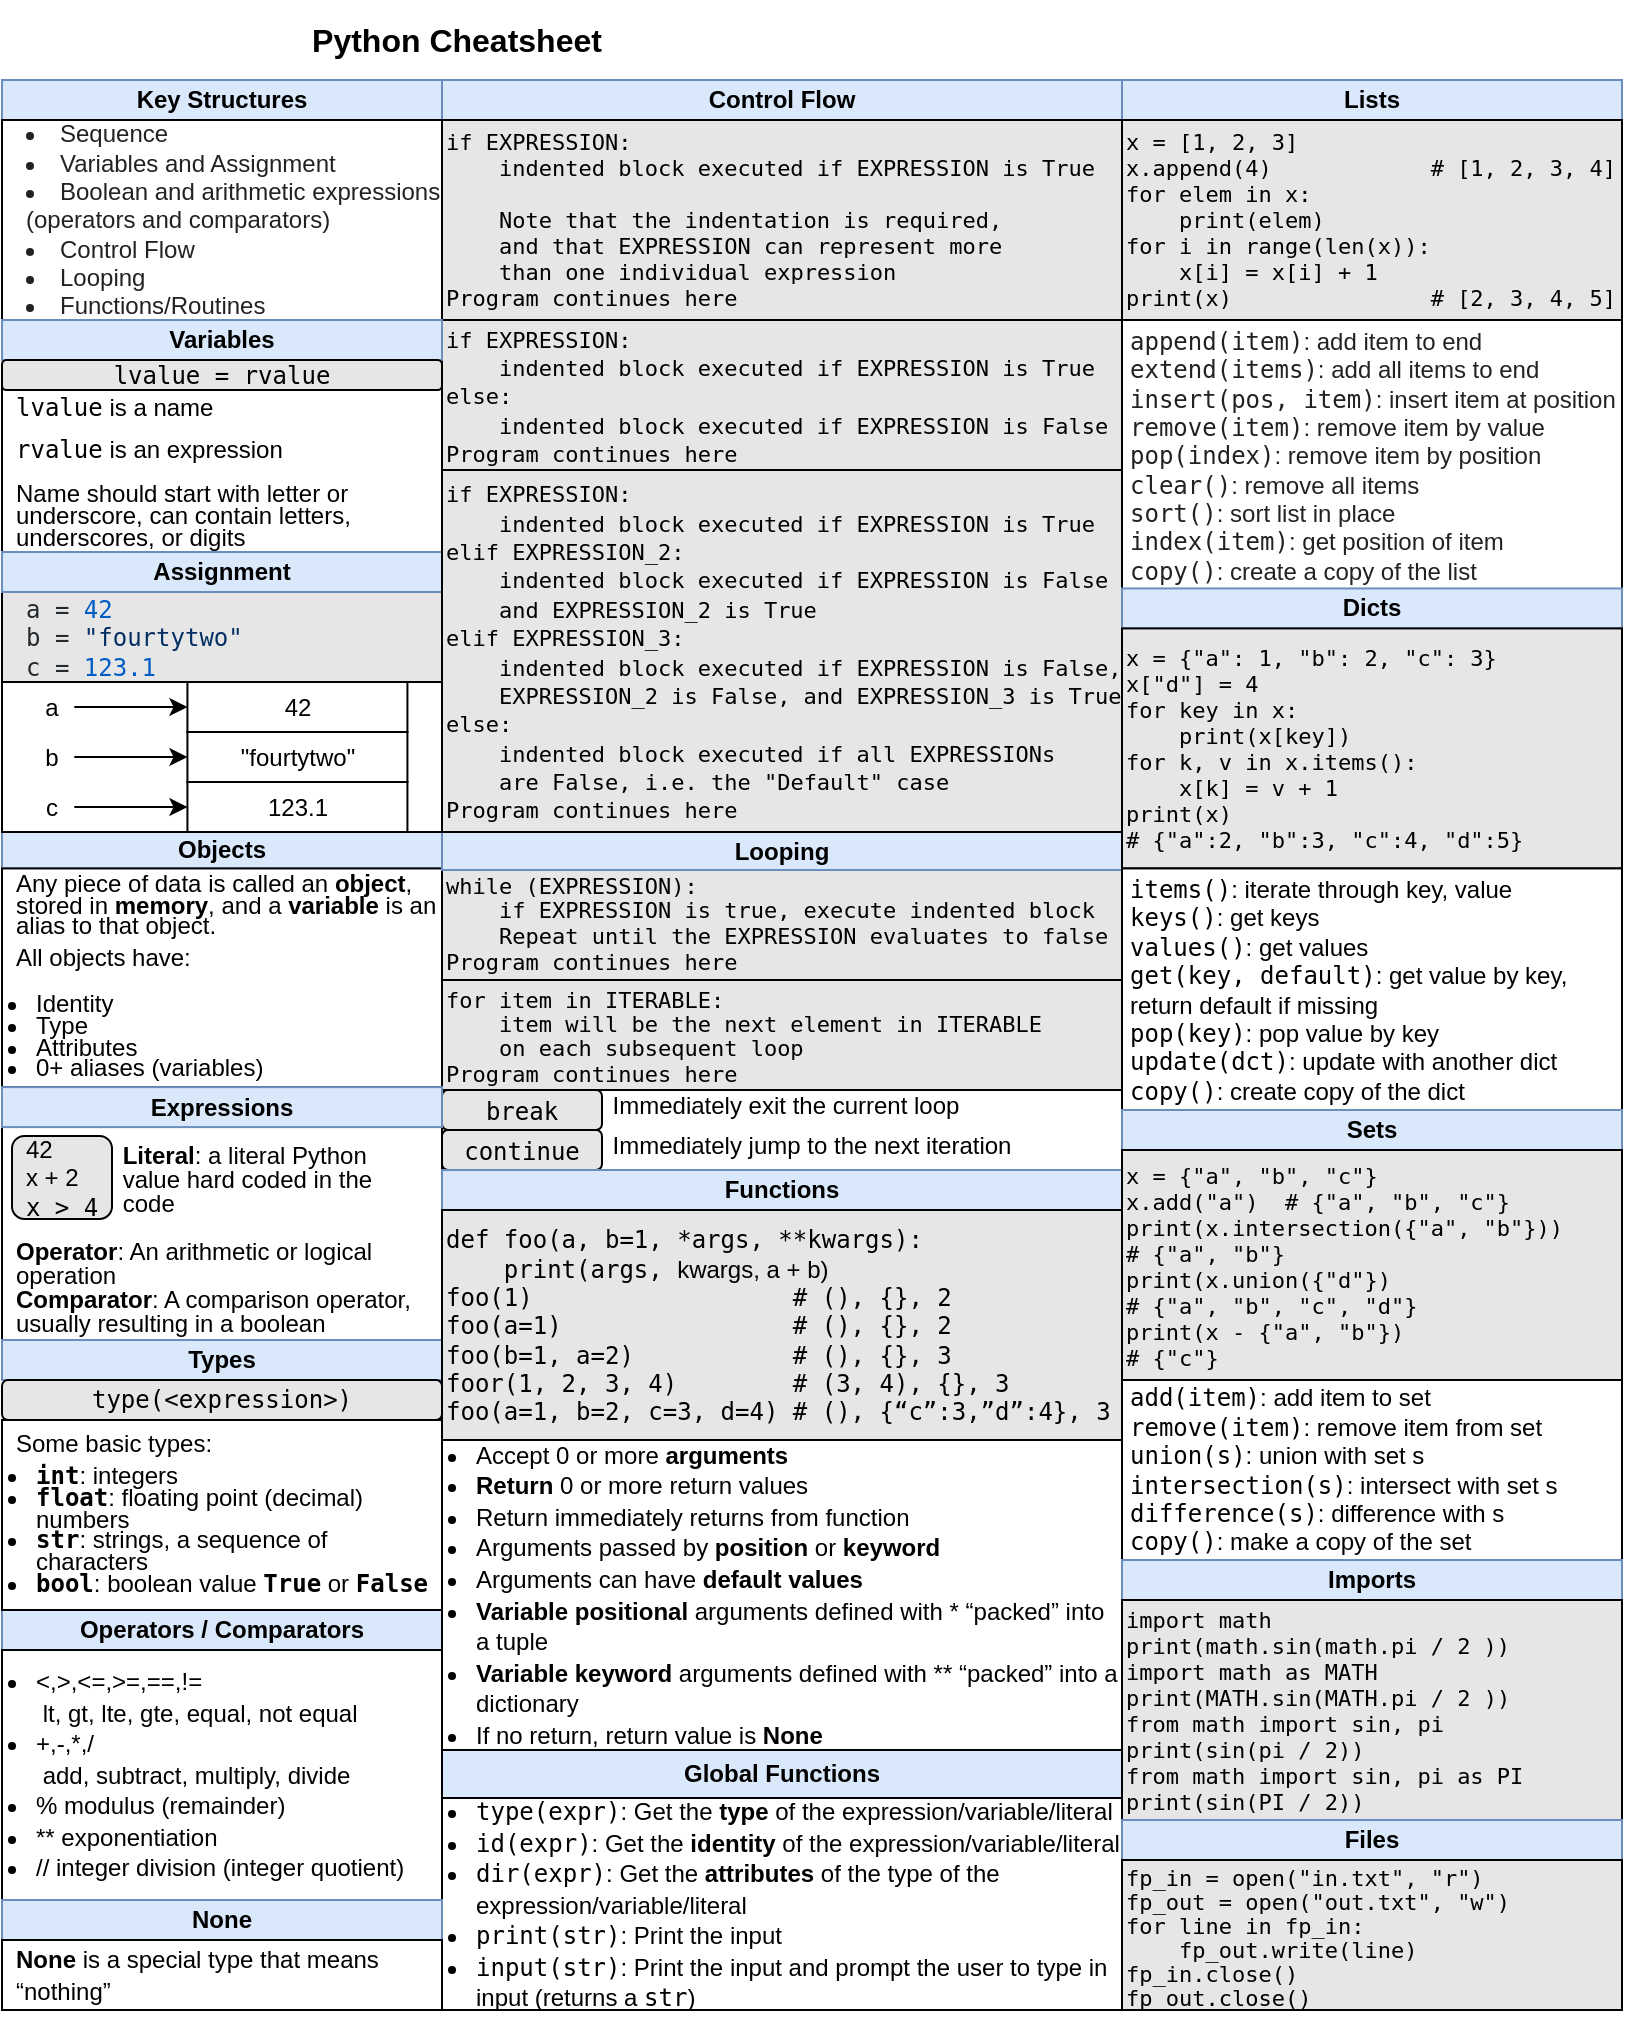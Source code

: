 <mxfile version="26.2.5">
  <diagram name="Page-1" id="VsGQaMHF4NAPsLCbY_zp">
    <mxGraphModel dx="1388" dy="1396" grid="1" gridSize="5" guides="1" tooltips="1" connect="1" arrows="1" fold="1" page="1" pageScale="1" pageWidth="850" pageHeight="1100" background="#FFFFFF" math="0" shadow="0">
      <root>
        <mxCell id="0" />
        <mxCell id="1" parent="0" />
        <mxCell id="xnPjPrGg45b34fDxrZJE-3" value="&lt;blockquote style=&quot;margin: 0px 0px 0px 2px; border: medium; padding: 0px;&quot;&gt;&lt;font color=&quot;#222222&quot;&gt;&lt;span style=&quot;caret-color: rgb(34, 34, 34);&quot;&gt;&lt;font face=&quot;monospace&quot;&gt;append(item)&lt;/font&gt;: add item to end&lt;/span&gt;&lt;/font&gt;&lt;br&gt;&lt;span style=&quot;caret-color: rgb(34, 34, 34); color: rgb(34, 34, 34);&quot;&gt;&lt;font face=&quot;monospace&quot;&gt;extend(items)&lt;/font&gt;: add all items to end&lt;/span&gt;&lt;br&gt;&lt;span style=&quot;caret-color: rgb(34, 34, 34); color: rgb(34, 34, 34);&quot;&gt;&lt;font face=&quot;monospace&quot;&gt;insert(pos, item)&lt;/font&gt;: insert item at position&lt;/span&gt;&lt;br&gt;&lt;/blockquote&gt;&lt;blockquote style=&quot;margin: 0px 0px 0px 2px; border: medium; padding: 0px;&quot;&gt;&lt;span style=&quot;caret-color: rgb(34, 34, 34); color: rgb(34, 34, 34);&quot;&gt;&lt;font face=&quot;monospace&quot;&gt;remove(item)&lt;/font&gt;: remove item by value&lt;/span&gt;&lt;/blockquote&gt;&lt;blockquote style=&quot;margin: 0px 0px 0px 2px; border: medium; padding: 0px;&quot;&gt;&lt;span style=&quot;caret-color: rgb(34, 34, 34); color: rgb(34, 34, 34);&quot;&gt;&lt;font face=&quot;monospace&quot;&gt;pop(index)&lt;/font&gt;: remove item by position&lt;/span&gt;&lt;/blockquote&gt;&lt;blockquote style=&quot;margin: 0px 0px 0px 2px; border: medium; padding: 0px;&quot;&gt;&lt;font color=&quot;#222222&quot;&gt;&lt;span style=&quot;caret-color: rgb(34, 34, 34);&quot;&gt;&lt;font face=&quot;monospace&quot;&gt;clear()&lt;/font&gt;: remove all items&lt;/span&gt;&lt;/font&gt;&lt;/blockquote&gt;&lt;blockquote style=&quot;margin: 0px 0px 0px 2px; border: medium; padding: 0px;&quot;&gt;&lt;font color=&quot;#222222&quot;&gt;&lt;span style=&quot;caret-color: rgb(34, 34, 34);&quot;&gt;&lt;font face=&quot;monospace&quot;&gt;sort()&lt;/font&gt;: sort list in place&lt;/span&gt;&lt;/font&gt;&lt;/blockquote&gt;&lt;blockquote style=&quot;margin: 0px 0px 0px 2px; border: medium; padding: 0px;&quot;&gt;&lt;font color=&quot;#222222&quot;&gt;&lt;span style=&quot;caret-color: rgb(34, 34, 34);&quot;&gt;&lt;font face=&quot;monospace&quot;&gt;index(item)&lt;/font&gt;: get position of item&lt;/span&gt;&lt;/font&gt;&lt;/blockquote&gt;&lt;blockquote style=&quot;margin: 0px 0px 0px 2px; border: medium; padding: 0px;&quot;&gt;&lt;span style=&quot;caret-color: rgb(34, 34, 34); color: rgb(34, 34, 34);&quot;&gt;&lt;font face=&quot;monospace&quot;&gt;copy()&lt;/font&gt;: create a copy of the list&lt;/span&gt;&lt;/blockquote&gt;" style="rounded=0;whiteSpace=wrap;html=1;align=left;" vertex="1" parent="1">
          <mxGeometry x="580" y="175" width="250" height="145" as="geometry" />
        </mxCell>
        <mxCell id="xBWhjtgX0dWzdN7Rrsa9-2" value="&lt;b&gt;&lt;font&gt;Python Cheatsheet&lt;/font&gt;&lt;/b&gt;" style="text;html=1;align=center;verticalAlign=middle;whiteSpace=wrap;rounded=0;fillColor=none;strokeColor=none;fontSize=16;" parent="1" vertex="1">
          <mxGeometry x="20" y="20" width="455" height="40" as="geometry" />
        </mxCell>
        <mxCell id="xBWhjtgX0dWzdN7Rrsa9-36" value="&lt;b&gt;Global Functions&lt;/b&gt;" style="rounded=0;whiteSpace=wrap;html=1;fillColor=#dae8fc;strokeColor=#6c8ebf;" parent="1" vertex="1">
          <mxGeometry x="240" y="895" width="340" height="24" as="geometry" />
        </mxCell>
        <mxCell id="xBWhjtgX0dWzdN7Rrsa9-37" value="&lt;blockquote style=&quot;margin: 10px 0px 0px 5px; border: medium; padding: 0px;&quot;&gt;&lt;div style=&quot;padding-bottom: 0px; margin-top: 0px; padding-left: 0px; padding-right: 0px; line-height: 130%;&quot;&gt;&lt;p&gt;&lt;/p&gt;&lt;ul style=&quot;padding-left: 10px; margin-bottom: 10px; margin-top: 10px;&quot;&gt;&lt;li&gt;&lt;font&gt;&lt;font style=&quot;line-height: 130%;&quot; face=&quot;monospace&quot;&gt;type(expr)&lt;/font&gt;&lt;span style=&quot;line-height: 130%;&quot;&gt;: Get the &lt;b&gt;type&lt;/b&gt; of the expression/variable/literal&lt;/span&gt;&lt;br&gt;&lt;/font&gt;&lt;/li&gt;&lt;li&gt;&lt;font&gt;&lt;span style=&quot;line-height: 130%;&quot;&gt;&lt;font face=&quot;monospace&quot;&gt;id(expr)&lt;/font&gt;: Get the &lt;b&gt;identity&lt;/b&gt; of the expression/variable/literal&lt;/span&gt;&lt;br&gt;&lt;/font&gt;&lt;/li&gt;&lt;li&gt;&lt;font&gt;&lt;span style=&quot;line-height: 130%;&quot;&gt;&lt;font face=&quot;monospace&quot;&gt;dir(expr)&lt;/font&gt;: Get the &lt;b&gt;attributes&lt;/b&gt; of the type of the expression/variable/literal&lt;/span&gt;&lt;br&gt;&lt;/font&gt;&lt;/li&gt;&lt;li&gt;&lt;font&gt;&lt;span style=&quot;line-height: 130%;&quot;&gt;&lt;font face=&quot;monospace&quot;&gt;print(str)&lt;/font&gt;: Print the input&lt;/span&gt;&lt;br&gt;&lt;/font&gt;&lt;/li&gt;&lt;li&gt;&lt;span style=&quot;line-height: 130%;&quot;&gt;&lt;font&gt;&lt;font face=&quot;monospace&quot;&gt;input(str)&lt;/font&gt;: Print the input and prompt the user to type in input (returns a &lt;font face=&quot;monospace&quot;&gt;str&lt;/font&gt;)&lt;/font&gt;&lt;/span&gt;&lt;/li&gt;&lt;/ul&gt;&lt;/div&gt;&lt;/blockquote&gt;" style="rounded=0;whiteSpace=wrap;html=1;align=left;" parent="1" vertex="1">
          <mxGeometry x="240" y="919" width="340" height="106" as="geometry" />
        </mxCell>
        <mxCell id="xBWhjtgX0dWzdN7Rrsa9-41" value="&lt;b&gt;Control Flow&lt;/b&gt;" style="rounded=0;whiteSpace=wrap;html=1;fillColor=#dae8fc;strokeColor=#6c8ebf;" parent="1" vertex="1">
          <mxGeometry x="240" y="60" width="340" height="20" as="geometry" />
        </mxCell>
        <mxCell id="xBWhjtgX0dWzdN7Rrsa9-48" value="&lt;div style=&quot;margin-top: 0px; margin-bottom: 0px; line-height: 100%;&quot;&gt;&lt;pre style=&quot;margin-top: 0px; margin-bottom: 0px;&quot;&gt;&lt;font style=&quot;font-size: 11px;&quot; face=&quot;monospace&quot;&gt;&lt;font&gt;if EXPRESSION:&lt;br&gt;&lt;/font&gt;&lt;font&gt;    indented block executed if EXPRESSION is &lt;/font&gt;&lt;/font&gt;&lt;span style=&quot;font-size: 11px; white-space: normal;&quot;&gt;True&lt;/span&gt;&lt;/pre&gt;&lt;pre style=&quot;margin-top: 0px; margin-bottom: 0px;&quot;&gt;&lt;span style=&quot;white-space: normal;&quot;&gt;&lt;font style=&quot;font-size: 11px;&quot;&gt;&lt;br&gt;&lt;/font&gt;&lt;/span&gt;&lt;/pre&gt;&lt;pre style=&quot;margin-bottom: 0px; margin-top: 0px;&quot;&gt;&lt;font face=&quot;monospace&quot;&gt;&lt;font style=&quot;font-size: 11px;&quot;&gt;    Note that the indentation is required,&lt;/font&gt;&lt;/font&gt;&lt;/pre&gt;&lt;pre style=&quot;margin-bottom: 0px; margin-top: 0px;&quot;&gt;&lt;font style=&quot;font-size: 11px;&quot; face=&quot;monospace&quot;&gt;&lt;font&gt;    and that &lt;/font&gt;&lt;font&gt;EXPRESSION can &lt;/font&gt;&lt;font style=&quot;white-space: normal;&quot;&gt;represent &lt;/font&gt;&lt;span style=&quot;white-space: normal;&quot;&gt;more&amp;nbsp;&lt;/span&gt;&lt;/font&gt;&lt;/pre&gt;&lt;pre style=&quot;margin-bottom: 0px; margin-top: 0px;&quot;&gt;&lt;font style=&quot;font-size: 11px;&quot;&gt;&lt;font face=&quot;monospace&quot;&gt;&lt;span style=&quot;white-space: normal;&quot;&gt;&amp;nbsp; &amp;nbsp; than&amp;nbsp;&lt;/span&gt;&lt;/font&gt;&lt;span style=&quot;white-space: normal;&quot;&gt;one individual expression&lt;/span&gt;&lt;/font&gt;&lt;/pre&gt;&lt;pre style=&quot;margin-bottom: 0px; margin-top: 0px;&quot;&gt;&lt;font face=&quot;monospace&quot;&gt;&lt;font style=&quot;font-size: 11px;&quot;&gt;Program continues here&lt;/font&gt;&lt;/font&gt;&lt;/pre&gt;&lt;/div&gt;" style="rounded=0;whiteSpace=wrap;html=1;align=left;fillColor=#E6E6E6;fontFamily=monospace;" parent="1" vertex="1">
          <mxGeometry x="240" y="80" width="340" height="100" as="geometry" />
        </mxCell>
        <mxCell id="xBWhjtgX0dWzdN7Rrsa9-49" value="&lt;pre style=&quot;margin-top: 0px; margin-bottom: 0px;&quot;&gt;&lt;font style=&quot;font-size: 11px;&quot; face=&quot;monospace&quot;&gt;if EXPRESSION:&lt;br&gt;&lt;/font&gt;&lt;pre style=&quot;margin-top: 0px; margin-bottom: 0px;&quot;&gt;&lt;font style=&quot;font-size: 11px;&quot; face=&quot;monospace&quot;&gt;&lt;font&gt;    indented block executed if EXPRESSION &lt;/font&gt;&lt;span style=&quot;white-space: normal;&quot;&gt;is True&lt;/span&gt;&lt;/font&gt;&lt;/pre&gt;&lt;pre style=&quot;margin-top: 0px; margin-bottom: 0px;&quot;&gt;&lt;font style=&quot;font-size: 11px;&quot; face=&quot;monospace&quot;&gt;&lt;font&gt;else:&lt;br&gt;    indented block executed if EXPRESSION &lt;/font&gt;&lt;span style=&quot;white-space: normal;&quot;&gt;is False&lt;/span&gt;&lt;/font&gt;&lt;/pre&gt;&lt;pre style=&quot;margin-top: 0px; margin-bottom: 0px;&quot;&gt;&lt;font style=&quot;font-size: 11px;&quot; face=&quot;monospace&quot;&gt;Program continues here&lt;/font&gt;&lt;/pre&gt;&lt;/pre&gt;" style="rounded=0;whiteSpace=wrap;html=1;align=left;fillColor=#E6E6E6;" parent="1" vertex="1">
          <mxGeometry x="240" y="180" width="340" height="75" as="geometry" />
        </mxCell>
        <mxCell id="xBWhjtgX0dWzdN7Rrsa9-53" value="&lt;div style=&quot;line-height: 18px; white-space: pre;&quot;&gt;&lt;pre style=&quot;margin-bottom: 0px; margin-top: 0px; line-height: 100%;&quot;&gt;&lt;font face=&quot;monospace&quot; style=&quot;line-height: 100%; font-size: 11px;&quot;&gt;while (EXPRESSION):&lt;br&gt;&lt;/font&gt;&lt;pre style=&quot;margin-top: 0px; margin-bottom: 0px;&quot;&gt;&lt;font face=&quot;monospace&quot;&gt;&lt;font&gt;&lt;font style=&quot;line-height: 100%; font-size: 11px;&quot;&gt;    if EXPRESSION is true, execute &lt;/font&gt;&lt;/font&gt;&lt;span style=&quot;font-size: 11px;&quot;&gt;indented block&lt;/span&gt;&lt;/font&gt;&lt;/pre&gt;&lt;pre style=&quot;margin-top: 0px; margin-bottom: 0px;&quot;&gt;&lt;font face=&quot;monospace&quot; style=&quot;font-size: 11px;&quot;&gt;&lt;font style=&quot;line-height: 100%;&quot;&gt;    Repeat until the EXPRESSION &lt;/font&gt;&lt;font style=&quot;line-height: 100%;&quot;&gt;evaluates to false&lt;/font&gt;&lt;font style=&quot;line-height: 100%;&quot;&gt;&lt;br&gt;&lt;/font&gt;&lt;font style=&quot;line-height: 100%;&quot;&gt;Program continues here&lt;/font&gt;&lt;/font&gt;&lt;/pre&gt;&lt;/pre&gt;&lt;/div&gt;" style="rounded=0;whiteSpace=wrap;html=1;fillColor=#E6E6E6;align=left;" parent="1" vertex="1">
          <mxGeometry x="240" y="454.22" width="340" height="55.78" as="geometry" />
        </mxCell>
        <mxCell id="xBWhjtgX0dWzdN7Rrsa9-54" value="&lt;div style=&quot;line-height: 18px; white-space: pre;&quot;&gt;&lt;pre style=&quot;margin-bottom: 0px; margin-top: 0px; line-height: 100%;&quot;&gt;&lt;font face=&quot;monospace&quot; style=&quot;line-height: 100%; font-size: 11px;&quot;&gt;for item in ITERABLE:&lt;br&gt;&lt;/font&gt;&lt;pre style=&quot;margin-top: 0px; margin-bottom: 0px;&quot;&gt;&lt;font face=&quot;monospace&quot; style=&quot;line-height: 100%; font-size: 11px;&quot;&gt;    item will be the next element in ITERABLE&lt;/font&gt;&lt;/pre&gt;&lt;pre style=&quot;margin-top: 0px; margin-bottom: 0px;&quot;&gt;&lt;font face=&quot;monospace&quot; style=&quot;font-size: 11px;&quot;&gt;&lt;font style=&quot;line-height: 100%;&quot;&gt;    on each s&lt;/font&gt;ubsequent loop&lt;/font&gt;&lt;/pre&gt;&lt;pre style=&quot;margin-top: 0px; margin-bottom: 0px;&quot;&gt;&lt;font face=&quot;monospace&quot; style=&quot;line-height: 100%; font-size: 11px;&quot;&gt;Program continues here&lt;/font&gt;&lt;/pre&gt;&lt;/pre&gt;&lt;/div&gt;" style="rounded=0;whiteSpace=wrap;html=1;fillColor=#E6E6E6;align=left;" parent="1" vertex="1">
          <mxGeometry x="240" y="510" width="340" height="55" as="geometry" />
        </mxCell>
        <mxCell id="xBWhjtgX0dWzdN7Rrsa9-56" value="&lt;div style=&quot;text-align: left; padding-top: 10px; margin-bottom: 5px;&quot;&gt;&lt;font&gt;&amp;nbsp; &amp;nbsp; &amp;nbsp; &amp;nbsp; &amp;nbsp;Immediately exit the current loop&lt;/font&gt;&lt;/div&gt;&lt;div style=&quot;text-align: left;&quot;&gt;&lt;font&gt;&amp;nbsp; &amp;nbsp; &amp;nbsp; &amp;nbsp; &amp;nbsp;Immediately jump to the next iteration&lt;br&gt;&lt;/font&gt;&lt;/div&gt;&lt;div style=&quot;text-align: left;&quot;&gt;&lt;span style=&quot;font-size: 11px;&quot;&gt;&lt;br&gt;&lt;/span&gt;&lt;/div&gt;" style="rounded=0;whiteSpace=wrap;html=1;" parent="1" vertex="1">
          <mxGeometry x="240" y="565" width="340" height="40" as="geometry" />
        </mxCell>
        <mxCell id="xBWhjtgX0dWzdN7Rrsa9-55" value="&lt;div style=&quot;text-align: start; font-family: OperatorMonoLig-Book, Menlo, Monaco, &amp;quot;Courier New&amp;quot;, monospace; line-height: 18px; white-space: pre;&quot;&gt;&lt;pre style=&quot;margin-bottom: 0px; margin-top: 0px; line-height: 100%;&quot;&gt;&lt;font&gt;break&lt;/font&gt;&lt;/pre&gt;&lt;/div&gt;" style="rounded=1;whiteSpace=wrap;html=1;fillColor=#E6E6E6;" parent="1" vertex="1">
          <mxGeometry x="240" y="565" width="80" height="20" as="geometry" />
        </mxCell>
        <mxCell id="xBWhjtgX0dWzdN7Rrsa9-57" value="&lt;div style=&quot;text-align: start; font-family: OperatorMonoLig-Book, Menlo, Monaco, &amp;quot;Courier New&amp;quot;, monospace; line-height: 18px; white-space: pre;&quot;&gt;&lt;pre style=&quot;margin-bottom: 0px; margin-top: 0px; line-height: 100%;&quot;&gt;&lt;font&gt;continue&lt;/font&gt;&lt;/pre&gt;&lt;/div&gt;" style="rounded=1;whiteSpace=wrap;html=1;fillColor=#E6E6E6;" parent="1" vertex="1">
          <mxGeometry x="240" y="585" width="80" height="20" as="geometry" />
        </mxCell>
        <mxCell id="xBWhjtgX0dWzdN7Rrsa9-58" value="&lt;b&gt;Operators / Comparators&lt;/b&gt;" style="rounded=0;whiteSpace=wrap;html=1;fillColor=#dae8fc;strokeColor=#6c8ebf;" parent="1" vertex="1">
          <mxGeometry x="20" y="825" width="220" height="20" as="geometry" />
        </mxCell>
        <mxCell id="xBWhjtgX0dWzdN7Rrsa9-59" value="&lt;blockquote style=&quot;margin: 10px 0px 0px 5px; border: medium; padding: 0px;&quot;&gt;&lt;div style=&quot;padding-bottom: 0px; margin-top: 0px; padding-left: 0px; padding-right: 0px; line-height: 130%;&quot;&gt;&lt;p&gt;&lt;/p&gt;&lt;p&gt;&lt;/p&gt;&lt;p&gt;&lt;/p&gt;&lt;p&gt;&lt;/p&gt;&lt;ul style=&quot;padding-left: 10px;&quot;&gt;&lt;li&gt;&lt;font face=&quot;Helvetica&quot;&gt;&amp;lt;,&amp;gt;,&amp;lt;=,&amp;gt;=,==,!= &amp;nbsp; &amp;nbsp; &amp;nbsp; &amp;nbsp; &amp;nbsp; &amp;nbsp; &amp;nbsp; &amp;nbsp; &amp;nbsp; &amp;nbsp; &amp;nbsp; &amp;nbsp; &amp;nbsp; &amp;nbsp; &amp;nbsp; &amp;nbsp; &amp;nbsp;lt, gt, lte, gte, equal, not equal&lt;/font&gt;&lt;/li&gt;&lt;li&gt;&lt;font face=&quot;Helvetica&quot;&gt;+,-,*,/ &amp;nbsp; &amp;nbsp; &amp;nbsp; &amp;nbsp; &amp;nbsp; &amp;nbsp; &amp;nbsp; &amp;nbsp; &amp;nbsp; &amp;nbsp; &amp;nbsp; &amp;nbsp; &amp;nbsp; &amp;nbsp; &amp;nbsp; &amp;nbsp; &amp;nbsp; &amp;nbsp; &amp;nbsp; &amp;nbsp; &amp;nbsp; &amp;nbsp; &amp;nbsp;add, subtract, multiply, divide&lt;/font&gt;&lt;/li&gt;&lt;li&gt;&lt;font face=&quot;Helvetica&quot;&gt;% modulus (remainder)&lt;/font&gt;&lt;/li&gt;&lt;li&gt;&lt;font face=&quot;Helvetica&quot;&gt;** exponentiation&lt;/font&gt;&lt;/li&gt;&lt;li&gt;&lt;font face=&quot;Helvetica&quot;&gt;// integer division (integer quotient)&lt;/font&gt;&lt;/li&gt;&lt;/ul&gt;&lt;p&gt;&lt;/p&gt;&lt;p&gt;&lt;/p&gt;&lt;p&gt;&lt;/p&gt;&lt;/div&gt;&lt;/blockquote&gt;" style="rounded=0;whiteSpace=wrap;html=1;align=left;" parent="1" vertex="1">
          <mxGeometry x="20" y="845" width="220" height="125" as="geometry" />
        </mxCell>
        <mxCell id="xBWhjtgX0dWzdN7Rrsa9-5" value="Key Structures" style="rounded=0;whiteSpace=wrap;html=1;fillColor=#dae8fc;strokeColor=#6c8ebf;fontStyle=1" parent="1" vertex="1">
          <mxGeometry x="20" y="60" width="220" height="20" as="geometry" />
        </mxCell>
        <mxCell id="xBWhjtgX0dWzdN7Rrsa9-6" value="&lt;blockquote style=&quot;margin: 0px 0px 0px 10px; border: medium; padding: 0px;&quot;&gt;&lt;li style=&quot;caret-color: rgb(34, 34, 34); color: rgb(34, 34, 34);&quot;&gt;&lt;font face=&quot;Helvetica&quot;&gt;Sequence&lt;/font&gt;&lt;/li&gt;&lt;li style=&quot;caret-color: rgb(34, 34, 34); color: rgb(34, 34, 34);&quot;&gt;&lt;font face=&quot;Helvetica&quot;&gt;Variables and Assignment&lt;/font&gt;&lt;/li&gt;&lt;li style=&quot;caret-color: rgb(34, 34, 34); color: rgb(34, 34, 34);&quot;&gt;&lt;font face=&quot;Helvetica&quot;&gt;Boolean and arithmetic expressions (operators and comparators)&lt;/font&gt;&lt;/li&gt;&lt;li style=&quot;caret-color: rgb(34, 34, 34); color: rgb(34, 34, 34);&quot;&gt;&lt;font face=&quot;Helvetica&quot;&gt;Control Flow&lt;/font&gt;&lt;/li&gt;&lt;li style=&quot;caret-color: rgb(34, 34, 34); color: rgb(34, 34, 34);&quot;&gt;&lt;font face=&quot;Helvetica&quot;&gt;Looping&lt;/font&gt;&lt;/li&gt;&lt;li style=&quot;caret-color: rgb(34, 34, 34); color: rgb(34, 34, 34);&quot;&gt;&lt;font face=&quot;Helvetica&quot;&gt;Functions/Routines&lt;/font&gt;&lt;/li&gt;&lt;/blockquote&gt;" style="rounded=0;whiteSpace=wrap;html=1;align=left;" parent="1" vertex="1">
          <mxGeometry x="20" y="80" width="220" height="100" as="geometry" />
        </mxCell>
        <mxCell id="xBWhjtgX0dWzdN7Rrsa9-7" value="Variables" style="rounded=0;whiteSpace=wrap;html=1;fillColor=#dae8fc;strokeColor=#6c8ebf;fontStyle=1" parent="1" vertex="1">
          <mxGeometry x="20" y="180" width="220" height="20" as="geometry" />
        </mxCell>
        <mxCell id="xBWhjtgX0dWzdN7Rrsa9-8" value="&lt;blockquote style=&quot;margin: 10px 0px 0px 5px; border: medium; padding: 0px;&quot;&gt;&lt;div style=&quot;padding-bottom: 0px; margin-top: 0px; padding-left: 0px; padding-right: 0px; line-height: 90%;&quot;&gt;&lt;pre style=&quot;margin-top: 0px; margin-bottom: 0px;&quot;&gt;&lt;font&gt;&lt;span style=&quot;font-family: Helvetica; white-space: normal;&quot;&gt;&lt;font face=&quot;monospace&quot;&gt;lvalue&lt;/font&gt;&lt;/span&gt;&lt;font style=&quot;white-space: normal;&quot; face=&quot;Helvetica&quot;&gt; is a name&lt;/font&gt;&lt;br&gt;&lt;/font&gt;&lt;/pre&gt;&lt;/div&gt;&lt;div style=&quot;padding-bottom: 0px; margin-top: 0px; padding-left: 0px; padding-right: 0px; line-height: 90%;&quot;&gt;&lt;pre style=&quot;margin-top: 0px; margin-bottom: 0px;&quot;&gt;&lt;font face=&quot;monospace&quot; style=&quot;white-space: normal;&quot;&gt;&lt;br&gt;&lt;/font&gt;&lt;/pre&gt;&lt;/div&gt;&lt;div style=&quot;padding-bottom: 0px; margin-top: 0px; padding-left: 0px; padding-right: 0px; line-height: 90%;&quot;&gt;&lt;pre style=&quot;margin-top: 0px; margin-bottom: 0px;&quot;&gt;&lt;font&gt;&lt;font face=&quot;monospace&quot; style=&quot;white-space: normal;&quot;&gt;rvalue&lt;/font&gt;&lt;font style=&quot;white-space: normal;&quot; face=&quot;Helvetica&quot;&gt; is an expression&lt;/font&gt;&lt;/font&gt;&lt;/pre&gt;&lt;/div&gt;&lt;div style=&quot;padding-bottom: 0px; margin-top: 0px; padding-left: 0px; padding-right: 0px; line-height: 90%;&quot;&gt;&lt;pre style=&quot;margin-top: 0px; margin-bottom: 0px;&quot;&gt;&lt;font face=&quot;Helvetica&quot;&gt;&lt;span style=&quot;white-space: normal;&quot;&gt;&lt;br&gt;&lt;/span&gt;&lt;/font&gt;&lt;/pre&gt;&lt;/div&gt;&lt;div style=&quot;padding-bottom: 0px; margin-top: 0px; padding-left: 0px; padding-right: 0px; line-height: 90%;&quot;&gt;&lt;pre style=&quot;margin-top: 0px; margin-bottom: 0px;&quot;&gt;&lt;font face=&quot;Helvetica&quot;&gt;&lt;span style=&quot;white-space: normal;&quot;&gt;Name should start with letter or underscore, can contain letters, underscores, or digits&lt;/span&gt;&lt;/font&gt;&lt;/pre&gt;&lt;/div&gt;&lt;/blockquote&gt;" style="rounded=0;whiteSpace=wrap;html=1;align=left;" parent="1" vertex="1">
          <mxGeometry x="20" y="206" width="220" height="90" as="geometry" />
        </mxCell>
        <mxCell id="xBWhjtgX0dWzdN7Rrsa9-9" value="&lt;pre style=&quot;text-align: left; margin-top: 0px; margin-bottom: 0px;&quot;&gt;&lt;span&gt;lvalue = rvalue&lt;/span&gt;&lt;/pre&gt;" style="rounded=1;whiteSpace=wrap;html=1;fillColor=#E6E6E6;" parent="1" vertex="1">
          <mxGeometry x="20" y="200" width="220" height="15" as="geometry" />
        </mxCell>
        <mxCell id="xBWhjtgX0dWzdN7Rrsa9-11" value="&lt;blockquote style=&quot;margin: 0px 0px 0px 10px; border: medium; padding: 0px;&quot;&gt;&lt;font&gt;&lt;font face=&quot;monospace&quot;&gt;&lt;span style=&quot;caret-color: rgb(36, 41, 46); color: rgb(36, 41, 46); white-space: pre;&quot;&gt;a = &lt;/span&gt;&lt;span style=&quot;color: rgb(0, 92, 197); white-space: pre;&quot; class=&quot;hljs-number&quot;&gt;42&lt;br&gt;&lt;/span&gt;&lt;/font&gt;&lt;font face=&quot;monospace&quot;&gt;&lt;span style=&quot;caret-color: rgb(36, 41, 46); color: rgb(36, 41, 46); white-space: pre;&quot;&gt;b = &lt;/span&gt;&lt;span style=&quot;color: rgb(3, 47, 98); white-space: pre;&quot; class=&quot;hljs-string&quot;&gt;&quot;fourtytwo&quot;&lt;br&gt;&lt;/span&gt;&lt;/font&gt;&lt;font face=&quot;monospace&quot;&gt;&lt;span style=&quot;caret-color: rgb(36, 41, 46); color: rgb(36, 41, 46); white-space: pre;&quot;&gt;c = &lt;/span&gt;&lt;span style=&quot;color: rgb(0, 92, 197); white-space: pre;&quot; class=&quot;hljs-number&quot;&gt;123.1&lt;/span&gt;&lt;/font&gt;&lt;/font&gt;&lt;/blockquote&gt;" style="rounded=0;whiteSpace=wrap;html=1;align=left;fillColor=#E6E6E6;" parent="1" vertex="1">
          <mxGeometry x="20" y="316" width="220" height="45" as="geometry" />
        </mxCell>
        <mxCell id="xBWhjtgX0dWzdN7Rrsa9-31" value="&lt;b&gt;Objects&lt;/b&gt;" style="rounded=0;whiteSpace=wrap;html=1;fillColor=#dae8fc;strokeColor=#6c8ebf;" parent="1" vertex="1">
          <mxGeometry x="20" y="436" width="220" height="18.22" as="geometry" />
        </mxCell>
        <mxCell id="xBWhjtgX0dWzdN7Rrsa9-32" value="&lt;blockquote style=&quot;margin: 10px 0px 0px 5px; border: medium; padding: 0px;&quot;&gt;&lt;div style=&quot;padding-bottom: 0px; margin-top: 0px; padding-left: 0px; padding-right: 0px; line-height: 90%;&quot;&gt;&lt;p style=&quot;margin-bottom: 5px; margin-top: 5px;&quot;&gt;&lt;font&gt;Any piece of data is called an &lt;b&gt;object&lt;/b&gt;, stored in &lt;b&gt;memory&lt;/b&gt;, and a &lt;b&gt;variable&lt;/b&gt; is an alias to that object.&lt;/font&gt;&lt;/p&gt;&lt;p style=&quot;margin-bottom: 5px; margin-top: 5px;&quot;&gt;&lt;font&gt;All objects have:&lt;/font&gt;&lt;/p&gt;&lt;p&gt;&lt;/p&gt;&lt;ul style=&quot;padding-left: 10px; margin-top: 5px; margin-bottom: 5px;&quot;&gt;&lt;li&gt;&lt;font&gt;Identity&lt;br&gt;&lt;/font&gt;&lt;/li&gt;&lt;li&gt;&lt;font&gt;Type&lt;/font&gt;&lt;/li&gt;&lt;li&gt;&lt;font&gt;Attributes&lt;/font&gt;&lt;/li&gt;&lt;li&gt;&lt;font&gt;0+ aliases (variables)&lt;/font&gt;&lt;/li&gt;&lt;/ul&gt;&lt;p&gt;&lt;/p&gt;&lt;/div&gt;&lt;/blockquote&gt;" style="rounded=0;whiteSpace=wrap;html=1;align=left;" parent="1" vertex="1">
          <mxGeometry x="20" y="454.22" width="220" height="109.33" as="geometry" />
        </mxCell>
        <mxCell id="xBWhjtgX0dWzdN7Rrsa9-39" value="&lt;blockquote style=&quot;margin: 10px 0px 0px 5px; border: medium; padding: 0px;&quot;&gt;&lt;div style=&quot;padding-bottom: 0px; margin-top: 0px; padding-left: 0px; padding-right: 0px; line-height: 100%; margin-bottom: 0px;&quot;&gt;&lt;p style=&quot;margin-top: 0px; margin-bottom: 0px;&quot;&gt;&lt;font&gt;&lt;font&gt;&lt;b&gt;&amp;nbsp; &amp;nbsp; &amp;nbsp; &amp;nbsp; &amp;nbsp; &amp;nbsp; &amp;nbsp; &amp;nbsp; Literal&lt;/b&gt;: a literal &lt;/font&gt;Python&lt;/font&gt;&lt;/p&gt;&lt;p style=&quot;margin-top: 0px; margin-bottom: 0px;&quot;&gt;&lt;font&gt;&amp;nbsp; &amp;nbsp; &amp;nbsp; &amp;nbsp; &amp;nbsp; &amp;nbsp; &amp;nbsp; &amp;nbsp; value h&lt;/font&gt;ard coded in the &amp;nbsp; &amp;nbsp; &amp;nbsp;&lt;/p&gt;&lt;p style=&quot;margin-top: 0px; margin-bottom: 0px;&quot;&gt;&amp;nbsp; &amp;nbsp; &amp;nbsp; &amp;nbsp; &amp;nbsp; &amp;nbsp; &amp;nbsp; &amp;nbsp; code&lt;/p&gt;&lt;p style=&quot;margin-top: 0px; margin-bottom: 0px;&quot;&gt;&lt;br&gt;&lt;/p&gt;&lt;p style=&quot;margin-top: 0px; margin-bottom: 0px;&quot;&gt;&lt;font&gt;&lt;b&gt;Operator&lt;/b&gt;: An arithmetic or logical operation&lt;/font&gt;&lt;/p&gt;&lt;p style=&quot;margin-top: 0px; margin-bottom: 0px;&quot;&gt;&lt;font&gt;&lt;b&gt;Comparator&lt;/b&gt;: A comparison operator, usually resulting in a boolean&lt;/font&gt;&lt;/p&gt;&lt;/div&gt;&lt;/blockquote&gt;" style="rounded=0;whiteSpace=wrap;html=1;align=left;" parent="1" vertex="1">
          <mxGeometry x="20" y="578" width="220" height="112" as="geometry" />
        </mxCell>
        <mxCell id="xBWhjtgX0dWzdN7Rrsa9-40" value="&lt;pre style=&quot;text-align: left; margin-top: 0px; margin-bottom: 0px;&quot;&gt;&lt;font face=&quot;Helvetica&quot; style=&quot;white-space: normal; font-size: 12px;&quot;&gt;42&lt;/font&gt;&lt;/pre&gt;&lt;pre style=&quot;text-align: left; margin-top: 0px; margin-bottom: 0px;&quot;&gt;&lt;font style=&quot;font-size: 12px;&quot;&gt;&lt;span style=&quot;font-family: Helvetica; white-space: normal;&quot;&gt;x + 2&lt;/span&gt;&lt;br&gt;&lt;/font&gt;&lt;/pre&gt;&lt;pre style=&quot;text-align: left; margin-top: 0px; margin-bottom: 0px;&quot;&gt;&lt;font style=&quot;font-size: 12px;&quot;&gt;x &amp;gt; 4&lt;/font&gt;&lt;/pre&gt;" style="rounded=1;whiteSpace=wrap;html=1;fillColor=#E6E6E6;fontSize=8;" parent="1" vertex="1">
          <mxGeometry x="25" y="588" width="50" height="41.44" as="geometry" />
        </mxCell>
        <mxCell id="xBWhjtgX0dWzdN7Rrsa9-33" value="&lt;b&gt;Types&lt;/b&gt;" style="rounded=0;whiteSpace=wrap;html=1;fillColor=#dae8fc;strokeColor=#6c8ebf;" parent="1" vertex="1">
          <mxGeometry x="20" y="690" width="220" height="20" as="geometry" />
        </mxCell>
        <mxCell id="xBWhjtgX0dWzdN7Rrsa9-34" value="&lt;blockquote style=&quot;margin: 10px 0px 0px 5px; border: medium; padding: 0px;&quot;&gt;&lt;div style=&quot;padding-bottom: 0px; margin-top: 0px; padding-left: 0px; padding-right: 0px; line-height: 90%; margin-bottom: 0px;&quot;&gt;&lt;p style=&quot;margin-top: 0px; margin-bottom: 0px;&quot;&gt;Some basic types:&lt;br&gt;&lt;/p&gt;&lt;p style=&quot;margin-top: 0px; margin-bottom: 0px;&quot;&gt;&lt;/p&gt;&lt;ul style=&quot;padding-left: 10px; margin-top: 5px; margin-bottom: 5px;&quot;&gt;&lt;li&gt;&lt;font&gt;&lt;font face=&quot;monospace&quot;&gt;&lt;b&gt;int&lt;/b&gt;&lt;/font&gt;: integers&lt;br&gt;&lt;/font&gt;&lt;/li&gt;&lt;li&gt;&lt;font&gt;&lt;font face=&quot;monospace&quot;&gt;&lt;b&gt;float&lt;/b&gt;&lt;/font&gt;: floating point (decimal) numbers&lt;br&gt;&lt;/font&gt;&lt;/li&gt;&lt;li&gt;&lt;font&gt;&lt;font face=&quot;monospace&quot;&gt;&lt;b&gt;str&lt;/b&gt;&lt;/font&gt;: strings, a sequence of characters&lt;br&gt;&lt;/font&gt;&lt;/li&gt;&lt;li&gt;&lt;font&gt;&lt;font face=&quot;monospace&quot;&gt;&lt;b&gt;bool&lt;/b&gt;&lt;/font&gt;: boolean value &lt;font face=&quot;monospace&quot;&gt;&lt;b&gt;True&lt;/b&gt;&lt;/font&gt; or &lt;font face=&quot;monospace&quot;&gt;&lt;b&gt;False&lt;/b&gt;&lt;/font&gt;&lt;/font&gt;&lt;br&gt;&lt;/li&gt;&lt;/ul&gt;&lt;p&gt;&lt;/p&gt;&lt;/div&gt;&lt;/blockquote&gt;" style="rounded=0;whiteSpace=wrap;html=1;align=left;" parent="1" vertex="1">
          <mxGeometry x="20" y="730" width="220" height="95" as="geometry" />
        </mxCell>
        <mxCell id="xBWhjtgX0dWzdN7Rrsa9-35" value="&lt;pre style=&quot;text-align: left; margin-top: 0px; margin-bottom: 0px;&quot;&gt;&lt;span&gt;type(&amp;lt;expression&amp;gt;)&lt;/span&gt;&lt;/pre&gt;" style="rounded=1;whiteSpace=wrap;html=1;fillColor=#E6E6E6;" parent="1" vertex="1">
          <mxGeometry x="20" y="710" width="220" height="20" as="geometry" />
        </mxCell>
        <mxCell id="6P4yh0mAgrU536swKlk3-18" value="" style="group" parent="1" vertex="1" connectable="0">
          <mxGeometry x="20" y="361" width="220" height="75" as="geometry" />
        </mxCell>
        <mxCell id="xBWhjtgX0dWzdN7Rrsa9-14" value="" style="rounded=0;whiteSpace=wrap;html=1;" parent="6P4yh0mAgrU536swKlk3-18" vertex="1">
          <mxGeometry width="220.0" height="75" as="geometry" />
        </mxCell>
        <mxCell id="6P4yh0mAgrU536swKlk3-17" value="" style="group" parent="6P4yh0mAgrU536swKlk3-18" vertex="1" connectable="0">
          <mxGeometry x="12.571" width="190.143" height="75" as="geometry" />
        </mxCell>
        <mxCell id="xBWhjtgX0dWzdN7Rrsa9-15" value="42" style="rounded=0;whiteSpace=wrap;html=1;" parent="6P4yh0mAgrU536swKlk3-17" vertex="1">
          <mxGeometry x="80.143" width="110.0" height="25" as="geometry" />
        </mxCell>
        <mxCell id="xBWhjtgX0dWzdN7Rrsa9-16" value="&quot;fourtytwo&quot;" style="rounded=0;whiteSpace=wrap;html=1;" parent="6P4yh0mAgrU536swKlk3-17" vertex="1">
          <mxGeometry x="80.143" y="25" width="110.0" height="25" as="geometry" />
        </mxCell>
        <mxCell id="xBWhjtgX0dWzdN7Rrsa9-17" value="123.1" style="rounded=0;whiteSpace=wrap;html=1;" parent="6P4yh0mAgrU536swKlk3-17" vertex="1">
          <mxGeometry x="80.143" y="50" width="110.0" height="25" as="geometry" />
        </mxCell>
        <mxCell id="xBWhjtgX0dWzdN7Rrsa9-22" value="a" style="text;html=1;align=center;verticalAlign=middle;whiteSpace=wrap;rounded=0;" parent="6P4yh0mAgrU536swKlk3-17" vertex="1">
          <mxGeometry y="5" width="23.571" height="15" as="geometry" />
        </mxCell>
        <mxCell id="xBWhjtgX0dWzdN7Rrsa9-24" value="b" style="text;html=1;align=center;verticalAlign=middle;whiteSpace=wrap;rounded=0;" parent="6P4yh0mAgrU536swKlk3-17" vertex="1">
          <mxGeometry y="30" width="23.571" height="15" as="geometry" />
        </mxCell>
        <mxCell id="xBWhjtgX0dWzdN7Rrsa9-26" value="c" style="text;html=1;align=center;verticalAlign=middle;whiteSpace=wrap;rounded=0;" parent="6P4yh0mAgrU536swKlk3-17" vertex="1">
          <mxGeometry y="55" width="23.571" height="15" as="geometry" />
        </mxCell>
        <mxCell id="xBWhjtgX0dWzdN7Rrsa9-30" style="edgeStyle=orthogonalEdgeStyle;rounded=0;orthogonalLoop=1;jettySize=auto;html=1;exitX=1;exitY=0.5;exitDx=0;exitDy=0;entryX=0;entryY=0.5;entryDx=0;entryDy=0;" parent="6P4yh0mAgrU536swKlk3-17" source="xBWhjtgX0dWzdN7Rrsa9-22" target="xBWhjtgX0dWzdN7Rrsa9-15" edge="1">
          <mxGeometry relative="1" as="geometry" />
        </mxCell>
        <mxCell id="xBWhjtgX0dWzdN7Rrsa9-29" style="edgeStyle=orthogonalEdgeStyle;rounded=0;orthogonalLoop=1;jettySize=auto;html=1;exitX=1;exitY=0.5;exitDx=0;exitDy=0;entryX=0;entryY=0.5;entryDx=0;entryDy=0;" parent="6P4yh0mAgrU536swKlk3-17" source="xBWhjtgX0dWzdN7Rrsa9-24" target="xBWhjtgX0dWzdN7Rrsa9-16" edge="1">
          <mxGeometry relative="1" as="geometry" />
        </mxCell>
        <mxCell id="xBWhjtgX0dWzdN7Rrsa9-28" style="edgeStyle=orthogonalEdgeStyle;rounded=0;orthogonalLoop=1;jettySize=auto;html=1;exitX=1;exitY=0.5;exitDx=0;exitDy=0;entryX=0;entryY=0.5;entryDx=0;entryDy=0;" parent="6P4yh0mAgrU536swKlk3-17" source="xBWhjtgX0dWzdN7Rrsa9-26" target="xBWhjtgX0dWzdN7Rrsa9-17" edge="1">
          <mxGeometry relative="1" as="geometry" />
        </mxCell>
        <mxCell id="xBWhjtgX0dWzdN7Rrsa9-38" value="&lt;b&gt;Expressions&lt;/b&gt;" style="rounded=0;whiteSpace=wrap;html=1;fillColor=#dae8fc;strokeColor=#6c8ebf;" parent="1" vertex="1">
          <mxGeometry x="20" y="563.56" width="220" height="20" as="geometry" />
        </mxCell>
        <mxCell id="6P4yh0mAgrU536swKlk3-24" style="edgeStyle=none;curved=1;rounded=0;orthogonalLoop=1;jettySize=auto;html=1;entryX=1;entryY=0.5;entryDx=0;entryDy=0;fontSize=12;startSize=8;endSize=8;" parent="1" source="xBWhjtgX0dWzdN7Rrsa9-48" target="xBWhjtgX0dWzdN7Rrsa9-48" edge="1">
          <mxGeometry relative="1" as="geometry" />
        </mxCell>
        <mxCell id="rt1N88s9a_B3tyHPrRoH-1" value="&lt;b&gt;Functions&lt;/b&gt;" style="rounded=0;whiteSpace=wrap;html=1;fillColor=#dae8fc;strokeColor=#6c8ebf;" parent="1" vertex="1">
          <mxGeometry x="240" y="605" width="340" height="20" as="geometry" />
        </mxCell>
        <mxCell id="rt1N88s9a_B3tyHPrRoH-2" value="&lt;blockquote style=&quot;margin: 10px 0px 0px 5px; border: medium; padding: 0px;&quot;&gt;&lt;div style=&quot;padding-bottom: 0px; margin-top: 0px; padding-left: 0px; padding-right: 0px; line-height: 130%;&quot;&gt;&lt;p&gt;&lt;/p&gt;&lt;ul style=&quot;padding-left: 10px;&quot;&gt;&lt;li&gt;Accept 0 or more &lt;b&gt;arguments&lt;/b&gt;&lt;/li&gt;&lt;li&gt;&lt;b&gt;Return&lt;/b&gt;&amp;nbsp;0 or more return values&lt;/li&gt;&lt;li&gt;Return immediately returns from function&lt;/li&gt;&lt;li&gt;Arguments passed by &lt;b&gt;position&lt;/b&gt; or &lt;b&gt;keyword&lt;/b&gt;&lt;/li&gt;&lt;li&gt;Arguments can have &lt;b&gt;default values&lt;/b&gt;&lt;/li&gt;&lt;li&gt;&lt;b&gt;Variable positional&lt;/b&gt;&amp;nbsp;arguments defined with * “packed” into a tuple&lt;/li&gt;&lt;li&gt;&lt;b&gt;Variable keyword&lt;/b&gt; arguments defined with ** “packed” into a dictionary&lt;/li&gt;&lt;li&gt;If no return, return value is &lt;b&gt;None&lt;/b&gt;&lt;/li&gt;&lt;/ul&gt;&lt;/div&gt;&lt;/blockquote&gt;" style="rounded=0;whiteSpace=wrap;html=1;align=left;" parent="1" vertex="1">
          <mxGeometry x="240" y="740" width="340" height="155" as="geometry" />
        </mxCell>
        <mxCell id="rt1N88s9a_B3tyHPrRoH-3" value="&lt;pre style=&quot;margin-top: 0px; margin-bottom: 0px;&quot;&gt;&lt;font&gt;def foo(a, b=1, *args, **kwargs):&lt;/font&gt;&lt;/pre&gt;&lt;pre style=&quot;margin-top: 0px; margin-bottom: 0px;&quot;&gt;&lt;font&gt;    print(args, &lt;span style=&quot;font-family: Helvetica; white-space: normal;&quot;&gt;kwargs,&amp;nbsp;&lt;/span&gt;&lt;span style=&quot;font-family: Helvetica; white-space: normal;&quot;&gt;a + b)&lt;/span&gt;&lt;/font&gt;&lt;/pre&gt;&lt;pre style=&quot;margin-top: 0px; margin-bottom: 0px;&quot;&gt;&lt;font&gt;foo(1)                  # (), {}, 2&lt;/font&gt;&lt;/pre&gt;&lt;pre style=&quot;margin-top: 0px; margin-bottom: 0px;&quot;&gt;&lt;font&gt;foo(a=1)                # (), {}, 2&lt;/font&gt;&lt;/pre&gt;&lt;pre style=&quot;margin-top: 0px; margin-bottom: 0px;&quot;&gt;&lt;font&gt;foo(b=1, a=2)           # (), {}, 3&lt;/font&gt;&lt;/pre&gt;&lt;pre style=&quot;margin-top: 0px; margin-bottom: 0px;&quot;&gt;&lt;font&gt;foor(1, 2, 3, 4)        # (3, 4), {}, 3&lt;/font&gt;&lt;/pre&gt;&lt;pre style=&quot;margin-top: 0px; margin-bottom: 0px;&quot;&gt;&lt;font&gt;foo(a=1, b=2, c=3, d=4) # (), {“c”:3,”d”:4}, 3 &lt;/font&gt;&lt;/pre&gt;" style="rounded=0;whiteSpace=wrap;html=1;align=left;fillColor=#E6E6E6;" parent="1" vertex="1">
          <mxGeometry x="240" y="625" width="340" height="115" as="geometry" />
        </mxCell>
        <mxCell id="rt1N88s9a_B3tyHPrRoH-4" value="&lt;b&gt;None&lt;/b&gt;" style="rounded=0;whiteSpace=wrap;html=1;fillColor=#dae8fc;strokeColor=#6c8ebf;" parent="1" vertex="1">
          <mxGeometry x="20" y="970" width="220" height="20" as="geometry" />
        </mxCell>
        <mxCell id="rt1N88s9a_B3tyHPrRoH-5" value="&lt;blockquote style=&quot;margin: 10px 0px 0px 5px; border: medium; padding: 0px;&quot;&gt;&lt;div style=&quot;padding-bottom: 0px; margin-top: 0px; padding-left: 0px; padding-right: 0px; line-height: 130%;&quot;&gt;&lt;p&gt;&lt;/p&gt;&lt;p&gt;&lt;/p&gt;&lt;p&gt;&lt;/p&gt;&lt;p&gt;&lt;/p&gt;&lt;font&gt;&lt;b&gt;None&lt;/b&gt; is a special type that means “nothing”&lt;/font&gt;&lt;br&gt;&lt;p&gt;&lt;/p&gt;&lt;p&gt;&lt;/p&gt;&lt;p&gt;&lt;/p&gt;&lt;/div&gt;&lt;/blockquote&gt;" style="rounded=0;whiteSpace=wrap;html=1;align=left;" parent="1" vertex="1">
          <mxGeometry x="20" y="990" width="220" height="35" as="geometry" />
        </mxCell>
        <mxCell id="xBWhjtgX0dWzdN7Rrsa9-10" value="&lt;b style=&quot;line-height: 100%;&quot;&gt;Assignment&lt;/b&gt;" style="rounded=0;whiteSpace=wrap;html=1;fillColor=#dae8fc;strokeColor=#6c8ebf;" parent="1" vertex="1">
          <mxGeometry x="20" y="296" width="220" height="20" as="geometry" />
        </mxCell>
        <mxCell id="7fbMrGCq_BO8KAxiDUGN-2" value="&lt;b style=&quot;line-height: 100%;&quot;&gt;Looping&lt;/b&gt;" style="rounded=0;whiteSpace=wrap;html=1;fillColor=#dae8fc;strokeColor=#6c8ebf;" parent="1" vertex="1">
          <mxGeometry x="240" y="436" width="340" height="19" as="geometry" />
        </mxCell>
        <mxCell id="xBWhjtgX0dWzdN7Rrsa9-50" value="&lt;pre style=&quot;margin-top: 0px; margin-bottom: 0px;&quot;&gt;&lt;font face=&quot;monospace&quot; style=&quot;font-size: 11px;&quot;&gt;if EXPRESSION:  &lt;br&gt;&lt;/font&gt;&lt;pre style=&quot;margin-top: 0px; margin-bottom: 0px;&quot;&gt;&lt;font face=&quot;monospace&quot; style=&quot;font-size: 11px;&quot;&gt;    indented block executed if EXPRESSION is True&lt;br&gt;elif EXPRESSION_2:&lt;br&gt;    indented block executed if EXPRESSION is False&lt;/font&gt;&lt;/pre&gt;&lt;pre style=&quot;margin-top: 0px; margin-bottom: 0px;&quot;&gt;&lt;font face=&quot;monospace&quot; style=&quot;font-size: 11px;&quot;&gt;    and EXPRESSION_2 is True&lt;br&gt;elif EXPRESSION_3:&lt;br&gt;    indented block executed if EXPRESSION is False,&lt;/font&gt;&lt;/pre&gt;&lt;pre style=&quot;margin-top: 0px; margin-bottom: 0px;&quot;&gt;&lt;font face=&quot;monospace&quot; style=&quot;font-size: 11px;&quot;&gt;    EXPRESSION_2 is False, and EXPRESSION_3 is True&lt;br&gt;else:&lt;br&gt;    indented block executed if all EXPRESSIONs&lt;/font&gt;&lt;/pre&gt;&lt;pre style=&quot;margin-top: 0px; margin-bottom: 0px;&quot;&gt;&lt;font face=&quot;monospace&quot; style=&quot;font-size: 11px;&quot;&gt;&lt;font&gt;    are False, &lt;/font&gt;&lt;span style=&quot;white-space: normal;&quot;&gt;i.e. the &quot;Default&quot; case&lt;/span&gt;&lt;/font&gt;&lt;/pre&gt;&lt;pre style=&quot;margin-top: 0px; margin-bottom: 0px;&quot;&gt;&lt;font face=&quot;monospace&quot; style=&quot;font-size: 11px;&quot;&gt;Program continues here&lt;/font&gt;&lt;/pre&gt;&lt;/pre&gt;" style="rounded=0;whiteSpace=wrap;html=1;align=left;fillColor=#E6E6E6;" parent="1" vertex="1">
          <mxGeometry x="240" y="255" width="340" height="181" as="geometry" />
        </mxCell>
        <mxCell id="7fbMrGCq_BO8KAxiDUGN-3" value="&lt;b&gt;Lists&lt;/b&gt;" style="rounded=0;whiteSpace=wrap;html=1;fillColor=#dae8fc;strokeColor=#6c8ebf;" parent="1" vertex="1">
          <mxGeometry x="580" y="60" width="250" height="20" as="geometry" />
        </mxCell>
        <mxCell id="7fbMrGCq_BO8KAxiDUGN-4" value="&lt;div style=&quot;margin-top: 0px; margin-bottom: 0px; line-height: 100%;&quot;&gt;&lt;pre style=&quot;margin-top: 0px; margin-bottom: 0px;&quot;&gt;&lt;span style=&quot;font-size: 11px;&quot;&gt;x = [1, 2, 3]&lt;/span&gt;&lt;/pre&gt;&lt;pre style=&quot;margin-top: 0px; margin-bottom: 0px;&quot;&gt;&lt;span style=&quot;font-size: 11px;&quot;&gt;x.append(4)            # [1, 2, 3, 4]&lt;/span&gt;&lt;/pre&gt;&lt;pre style=&quot;margin-top: 0px; margin-bottom: 0px;&quot;&gt;&lt;span style=&quot;font-size: 11px;&quot;&gt;for elem in x:&lt;/span&gt;&lt;/pre&gt;&lt;pre style=&quot;margin-top: 0px; margin-bottom: 0px;&quot;&gt;&lt;span style=&quot;font-size: 11px;&quot;&gt;    print(elem)&lt;/span&gt;&lt;/pre&gt;&lt;pre style=&quot;margin-top: 0px; margin-bottom: 0px;&quot;&gt;&lt;span style=&quot;font-size: 11px;&quot;&gt;for i in range(len(x)):&lt;/span&gt;&lt;/pre&gt;&lt;pre style=&quot;margin-top: 0px; margin-bottom: 0px;&quot;&gt;&lt;span style=&quot;font-size: 11px;&quot;&gt;    x[i] = x[i] + 1&lt;/span&gt;&lt;/pre&gt;&lt;pre style=&quot;margin-top: 0px; margin-bottom: 0px;&quot;&gt;&lt;span style=&quot;font-size: 11px;&quot;&gt;print(x)               # [2, 3, 4, 5]&lt;/span&gt;&lt;/pre&gt;&lt;/div&gt;" style="rounded=0;whiteSpace=wrap;html=1;align=left;fillColor=#E6E6E6;fontFamily=monospace;" parent="1" vertex="1">
          <mxGeometry x="580" y="80" width="250" height="100" as="geometry" />
        </mxCell>
        <mxCell id="xnPjPrGg45b34fDxrZJE-1" value="&lt;b&gt;Dicts&lt;/b&gt;" style="rounded=0;whiteSpace=wrap;html=1;fillColor=#dae8fc;strokeColor=#6c8ebf;" vertex="1" parent="1">
          <mxGeometry x="580" y="314.22" width="250" height="20" as="geometry" />
        </mxCell>
        <mxCell id="xnPjPrGg45b34fDxrZJE-2" value="&lt;div style=&quot;margin-top: 0px; margin-bottom: 0px; line-height: 100%;&quot;&gt;&lt;pre style=&quot;margin-top: 0px; margin-bottom: 0px;&quot;&gt;&lt;span style=&quot;font-size: 11px;&quot;&gt;x = {&quot;a&quot;: 1, &quot;b&quot;: 2, &quot;c&quot;: 3}&lt;/span&gt;&lt;/pre&gt;&lt;pre style=&quot;margin-top: 0px; margin-bottom: 0px;&quot;&gt;&lt;span style=&quot;font-size: 11px;&quot;&gt;x[&quot;d&quot;] = 4 &lt;/span&gt;&lt;/pre&gt;&lt;pre style=&quot;margin-top: 0px; margin-bottom: 0px;&quot;&gt;&lt;span style=&quot;font-size: 11px;&quot;&gt;for key in x:&lt;/span&gt;&lt;/pre&gt;&lt;pre style=&quot;margin-top: 0px; margin-bottom: 0px;&quot;&gt;&lt;span style=&quot;font-size: 11px;&quot;&gt;    print(x[key])&lt;/span&gt;&lt;/pre&gt;&lt;pre style=&quot;margin-top: 0px; margin-bottom: 0px;&quot;&gt;&lt;span style=&quot;font-size: 11px; white-space: normal;&quot;&gt;for k, v in x.items():&lt;/span&gt;&lt;br&gt;&lt;/pre&gt;&lt;pre style=&quot;margin-top: 0px; margin-bottom: 0px;&quot;&gt;&lt;span style=&quot;font-size: 11px;&quot;&gt;    x[k] = v + 1&lt;/span&gt;&lt;/pre&gt;&lt;pre style=&quot;margin-top: 0px; margin-bottom: 0px;&quot;&gt;&lt;span style=&quot;font-size: 11px; white-space: normal;&quot;&gt;print(x)&lt;/span&gt;&lt;/pre&gt;&lt;pre style=&quot;margin-top: 0px; margin-bottom: 0px;&quot;&gt;&lt;span style=&quot;font-size: 11px; white-space: normal;&quot;&gt;# {&quot;a&quot;:2, &quot;b&quot;:3, &quot;c&quot;:4, &quot;d&quot;:5}&lt;/span&gt;&lt;br&gt;&lt;/pre&gt;&lt;/div&gt;" style="rounded=0;whiteSpace=wrap;html=1;align=left;fillColor=#E6E6E6;fontFamily=monospace;" vertex="1" parent="1">
          <mxGeometry x="580" y="334.22" width="250" height="120" as="geometry" />
        </mxCell>
        <mxCell id="xnPjPrGg45b34fDxrZJE-4" value="&lt;blockquote style=&quot;margin: 0px 0px 0px 2px; border: medium; padding: 0px;&quot;&gt;&lt;font face=&quot;monospace&quot;&gt;items()&lt;/font&gt;: iterate through key, value&lt;/blockquote&gt;&lt;blockquote style=&quot;margin: 0px 0px 0px 2px; border: medium; padding: 0px;&quot;&gt;&lt;font face=&quot;monospace&quot;&gt;keys()&lt;/font&gt;: get keys&lt;/blockquote&gt;&lt;blockquote style=&quot;margin: 0px 0px 0px 2px; border: medium; padding: 0px;&quot;&gt;&lt;font face=&quot;monospace&quot;&gt;values()&lt;/font&gt;: get values&lt;/blockquote&gt;&lt;blockquote style=&quot;margin: 0px 0px 0px 2px; border: medium; padding: 0px;&quot;&gt;&lt;font face=&quot;monospace&quot;&gt;get(key, default)&lt;/font&gt;: get value by key, return default if missing&lt;/blockquote&gt;&lt;blockquote style=&quot;margin: 0px 0px 0px 2px; border: medium; padding: 0px;&quot;&gt;&lt;font face=&quot;monospace&quot;&gt;pop(key)&lt;/font&gt;: pop value by key&lt;/blockquote&gt;&lt;blockquote style=&quot;margin: 0px 0px 0px 2px; border: medium; padding: 0px;&quot;&gt;&lt;font face=&quot;monospace&quot;&gt;update(dct)&lt;/font&gt;: update with another dict&lt;/blockquote&gt;&lt;blockquote style=&quot;margin: 0px 0px 0px 2px; border: medium; padding: 0px;&quot;&gt;&lt;font face=&quot;monospace&quot;&gt;copy()&lt;/font&gt;: create copy of the dict&lt;/blockquote&gt;" style="rounded=0;whiteSpace=wrap;html=1;align=left;" vertex="1" parent="1">
          <mxGeometry x="580" y="454.22" width="250" height="120.78" as="geometry" />
        </mxCell>
        <mxCell id="xnPjPrGg45b34fDxrZJE-5" value="&lt;b&gt;Sets&lt;/b&gt;" style="rounded=0;whiteSpace=wrap;html=1;fillColor=#dae8fc;strokeColor=#6c8ebf;" vertex="1" parent="1">
          <mxGeometry x="580" y="575.0" width="250" height="20" as="geometry" />
        </mxCell>
        <mxCell id="xnPjPrGg45b34fDxrZJE-6" value="&lt;div style=&quot;margin-top: 0px; margin-bottom: 0px; line-height: 100%;&quot;&gt;&lt;pre style=&quot;margin-top: 0px; margin-bottom: 0px;&quot;&gt;&lt;span style=&quot;font-size: 11px;&quot;&gt;x = {&quot;a&quot;, &quot;b&quot;, &quot;c&quot;}&lt;/span&gt;&lt;/pre&gt;&lt;pre style=&quot;margin-top: 0px; margin-bottom: 0px;&quot;&gt;&lt;span style=&quot;font-size: 11px;&quot;&gt;x.add(&quot;a&quot;)  # {&quot;a&quot;, &quot;b&quot;, &quot;c&quot;}&lt;/span&gt;&lt;/pre&gt;&lt;pre style=&quot;margin-top: 0px; margin-bottom: 0px;&quot;&gt;&lt;span style=&quot;font-size: 11px;&quot;&gt;print(x.intersection({&quot;a&quot;, &quot;b&quot;}))&lt;/span&gt;&lt;/pre&gt;&lt;pre style=&quot;margin-top: 0px; margin-bottom: 0px;&quot;&gt;&lt;span style=&quot;font-size: 11px;&quot;&gt;# {&quot;a&quot;, &quot;b&quot;}&lt;/span&gt;&lt;/pre&gt;&lt;pre style=&quot;margin-top: 0px; margin-bottom: 0px;&quot;&gt;&lt;span style=&quot;font-size: 11px;&quot;&gt;print(x.union({&quot;d&quot;})&lt;/span&gt;&lt;/pre&gt;&lt;pre style=&quot;margin-top: 0px; margin-bottom: 0px;&quot;&gt;&lt;span style=&quot;font-size: 11px;&quot;&gt;# {&quot;a&quot;, &quot;b&quot;, &quot;c&quot;, &quot;d&quot;}&lt;/span&gt;&lt;/pre&gt;&lt;pre style=&quot;margin-top: 0px; margin-bottom: 0px;&quot;&gt;&lt;span style=&quot;font-size: 11px;&quot;&gt;print(x - {&quot;a&quot;, &quot;b&quot;})&lt;/span&gt;&lt;/pre&gt;&lt;pre style=&quot;margin-top: 0px; margin-bottom: 0px;&quot;&gt;&lt;span style=&quot;font-size: 11px;&quot;&gt;# {&quot;c&quot;}&lt;/span&gt;&lt;/pre&gt;&lt;/div&gt;" style="rounded=0;whiteSpace=wrap;html=1;align=left;fillColor=#E6E6E6;fontFamily=monospace;" vertex="1" parent="1">
          <mxGeometry x="580" y="595" width="250" height="116.45" as="geometry" />
        </mxCell>
        <mxCell id="xnPjPrGg45b34fDxrZJE-7" value="&lt;blockquote style=&quot;margin: 0px 0px 0px 2px; border: medium; padding: 0px;&quot;&gt;&lt;font face=&quot;monospace&quot;&gt;add(item)&lt;/font&gt;&lt;font face=&quot;Helvetica&quot;&gt;: add item to set&lt;/font&gt;&lt;/blockquote&gt;&lt;blockquote style=&quot;margin: 0px 0px 0px 2px; border: medium; padding: 0px;&quot;&gt;&lt;font face=&quot;monospace&quot;&gt;remove(item)&lt;/font&gt;&lt;font face=&quot;Helvetica&quot;&gt;: remove item from set&lt;/font&gt;&lt;/blockquote&gt;&lt;blockquote style=&quot;margin: 0px 0px 0px 2px; border: medium; padding: 0px;&quot;&gt;&lt;font face=&quot;monospace&quot;&gt;union(s)&lt;/font&gt;&lt;font face=&quot;Helvetica&quot;&gt;: union with set s&lt;/font&gt;&lt;/blockquote&gt;&lt;blockquote style=&quot;margin: 0px 0px 0px 2px; border: medium; padding: 0px;&quot;&gt;&lt;font face=&quot;monospace&quot;&gt;intersection(s)&lt;/font&gt;&lt;font face=&quot;Helvetica&quot;&gt;: intersect with set s&lt;/font&gt;&lt;/blockquote&gt;&lt;blockquote style=&quot;margin: 0px 0px 0px 2px; border: medium; padding: 0px;&quot;&gt;&lt;font face=&quot;monospace&quot;&gt;difference(s)&lt;/font&gt;&lt;font face=&quot;Helvetica&quot;&gt;: difference with s&lt;/font&gt;&lt;/blockquote&gt;&lt;blockquote style=&quot;margin: 0px 0px 0px 2px; border: medium; padding: 0px;&quot;&gt;&lt;font face=&quot;monospace&quot;&gt;copy()&lt;/font&gt;&lt;font face=&quot;Helvetica&quot;&gt;: make a copy of the set&lt;/font&gt;&lt;/blockquote&gt;" style="rounded=0;whiteSpace=wrap;html=1;align=left;" vertex="1" parent="1">
          <mxGeometry x="580" y="710" width="250" height="90" as="geometry" />
        </mxCell>
        <mxCell id="xnPjPrGg45b34fDxrZJE-8" value="&lt;b&gt;Imports&lt;/b&gt;" style="rounded=0;whiteSpace=wrap;html=1;fillColor=#dae8fc;strokeColor=#6c8ebf;" vertex="1" parent="1">
          <mxGeometry x="580" y="800.0" width="250" height="20" as="geometry" />
        </mxCell>
        <mxCell id="xnPjPrGg45b34fDxrZJE-9" value="&lt;div style=&quot;margin-top: 0px; margin-bottom: 0px; line-height: 100%;&quot;&gt;&lt;p&gt;&lt;font face=&quot;monospace&quot;&gt;&lt;span style=&quot;font-size: 11px;&quot;&gt;import math&lt;br&gt;&lt;/span&gt;&lt;span style=&quot;font-size: 11px;&quot;&gt;print(math.sin(math.pi / 2 ))&lt;br&gt;&lt;/span&gt;&lt;span style=&quot;font-size: 11px;&quot;&gt;import math as MATH&lt;br&gt;&lt;/span&gt;&lt;span style=&quot;font-size: 11px; white-space: normal;&quot;&gt;print(&lt;/span&gt;&lt;span style=&quot;font-size: 11px; white-space: normal;&quot;&gt;MATH&lt;/span&gt;&lt;span style=&quot;font-size: 11px; white-space: normal;&quot;&gt;.sin(&lt;/span&gt;&lt;span style=&quot;font-size: 11px; white-space: normal;&quot;&gt;MATH&lt;/span&gt;&lt;span style=&quot;font-size: 11px; white-space: normal;&quot;&gt;.pi / 2 ))&lt;br&gt;&lt;/span&gt;&lt;span style=&quot;font-size: 11px; white-space: normal;&quot;&gt;from math import sin, pi&lt;br&gt;&lt;/span&gt;&lt;span style=&quot;font-size: 11px; white-space: normal;&quot;&gt;print(sin(pi / 2))&lt;br&gt;&lt;/span&gt;&lt;span style=&quot;font-size: 11px; white-space: normal;&quot;&gt;from math import sin, pi as PI&lt;/span&gt;&lt;span style=&quot;font-size: 11px; white-space: normal;&quot;&gt;&lt;br&gt;&lt;/span&gt;&lt;span style=&quot;font-size: 11px; white-space: normal;&quot;&gt;print(sin(PI / 2))&lt;/span&gt;&lt;/font&gt;&lt;/p&gt;&lt;/div&gt;" style="rounded=0;whiteSpace=wrap;html=1;align=left;fillColor=#E6E6E6;fontFamily=monospace;" vertex="1" parent="1">
          <mxGeometry x="580" y="820" width="250" height="110" as="geometry" />
        </mxCell>
        <mxCell id="xnPjPrGg45b34fDxrZJE-10" value="&lt;b&gt;Files&lt;/b&gt;" style="rounded=0;whiteSpace=wrap;html=1;fillColor=#dae8fc;strokeColor=#6c8ebf;" vertex="1" parent="1">
          <mxGeometry x="580" y="930.0" width="250" height="20" as="geometry" />
        </mxCell>
        <mxCell id="xnPjPrGg45b34fDxrZJE-11" value="&lt;div style=&quot;margin-top: 0px; margin-bottom: 0px; line-height: 100%;&quot;&gt;&lt;p style=&quot;margin-top: 0px; margin-bottom: 0px;&quot;&gt;&lt;font face=&quot;monospace&quot;&gt;&lt;span style=&quot;font-size: 11px; line-height: 100%;&quot;&gt;fp_in = open(&quot;in.txt&quot;, &quot;r&quot;)&lt;/span&gt;&lt;/font&gt;&lt;/p&gt;&lt;p style=&quot;margin-top: 0px; margin-bottom: 0px;&quot;&gt;&lt;font face=&quot;monospace&quot;&gt;&lt;span style=&quot;font-size: 11px; line-height: 100%;&quot;&gt;fp_out = open(&quot;out.txt&quot;, &quot;w&quot;)&lt;/span&gt;&lt;/font&gt;&lt;/p&gt;&lt;p style=&quot;margin-top: 0px; margin-bottom: 0px;&quot;&gt;&lt;font face=&quot;monospace&quot;&gt;&lt;span style=&quot;font-size: 11px; line-height: 100%;&quot;&gt;for line in fp_in:&lt;/span&gt;&lt;/font&gt;&lt;/p&gt;&lt;p style=&quot;padding-bottom: 0px; margin-top: 0px; margin-bottom: 0px;&quot;&gt;&lt;font face=&quot;monospace&quot;&gt;&lt;span style=&quot;font-size: 11px; line-height: 100%;&quot;&gt;&amp;nbsp; &amp;nbsp; fp_out.write(line)&lt;/span&gt;&lt;/font&gt;&lt;/p&gt;&lt;p style=&quot;margin-top: 0px; margin-bottom: 0px;&quot;&gt;&lt;font face=&quot;monospace&quot;&gt;&lt;span style=&quot;font-size: 11px; line-height: 100%;&quot;&gt;fp_in.close()&lt;/span&gt;&lt;/font&gt;&lt;/p&gt;&lt;p style=&quot;margin-bottom: 0px; margin-top: 0px;&quot;&gt;&lt;font face=&quot;monospace&quot;&gt;&lt;span style=&quot;font-size: 11px; line-height: 100%;&quot;&gt;fp_out.close()&lt;/span&gt;&lt;/font&gt;&lt;/p&gt;&lt;/div&gt;" style="rounded=0;whiteSpace=wrap;html=1;align=left;fillColor=#E6E6E6;fontFamily=monospace;" vertex="1" parent="1">
          <mxGeometry x="580" y="950" width="250" height="75" as="geometry" />
        </mxCell>
      </root>
    </mxGraphModel>
  </diagram>
</mxfile>
